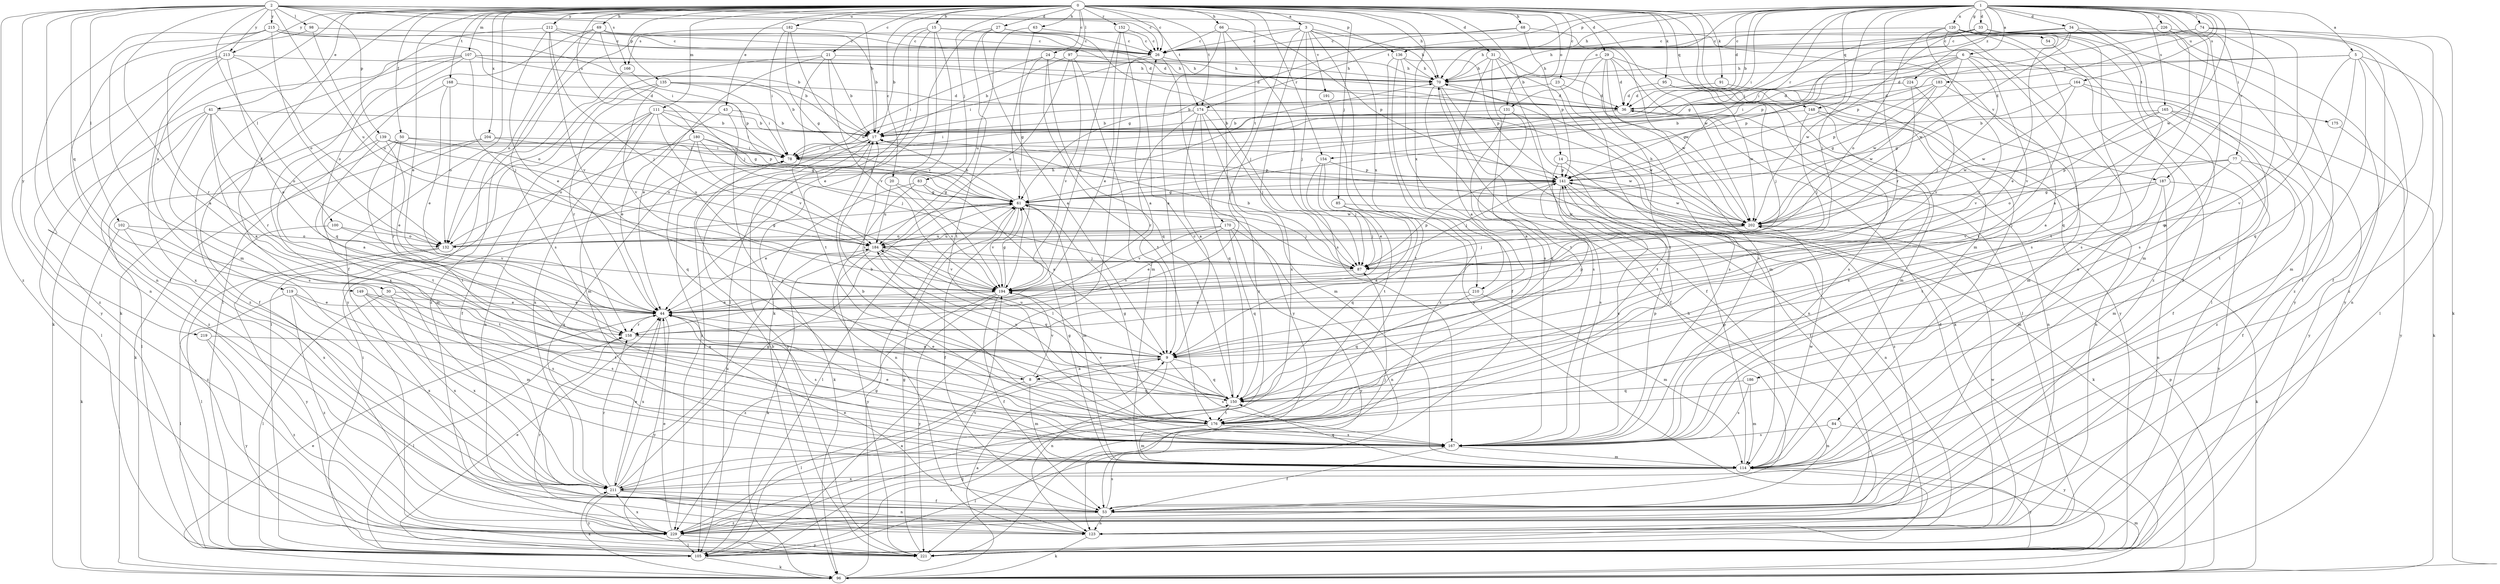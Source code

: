strict digraph  {
0;
1;
2;
3;
5;
6;
8;
9;
14;
15;
17;
20;
21;
23;
24;
26;
27;
29;
30;
31;
33;
34;
36;
41;
43;
44;
50;
53;
54;
61;
63;
66;
68;
69;
70;
74;
77;
78;
83;
84;
85;
87;
91;
95;
96;
97;
98;
100;
102;
105;
107;
111;
114;
119;
120;
123;
131;
132;
135;
136;
139;
141;
148;
149;
150;
152;
154;
158;
164;
165;
166;
167;
168;
170;
174;
175;
176;
180;
182;
183;
184;
186;
187;
191;
194;
202;
204;
210;
211;
212;
213;
215;
219;
221;
224;
226;
229;
0 -> 3  [label=a];
0 -> 14  [label=b];
0 -> 15  [label=b];
0 -> 20  [label=c];
0 -> 21  [label=c];
0 -> 23  [label=c];
0 -> 24  [label=c];
0 -> 26  [label=c];
0 -> 27  [label=d];
0 -> 29  [label=d];
0 -> 30  [label=d];
0 -> 31  [label=d];
0 -> 41  [label=e];
0 -> 43  [label=e];
0 -> 44  [label=e];
0 -> 50  [label=f];
0 -> 53  [label=f];
0 -> 63  [label=h];
0 -> 66  [label=h];
0 -> 68  [label=h];
0 -> 69  [label=h];
0 -> 70  [label=h];
0 -> 83  [label=j];
0 -> 84  [label=j];
0 -> 85  [label=j];
0 -> 91  [label=k];
0 -> 95  [label=k];
0 -> 97  [label=l];
0 -> 107  [label=m];
0 -> 111  [label=m];
0 -> 114  [label=m];
0 -> 119  [label=n];
0 -> 131  [label=o];
0 -> 135  [label=p];
0 -> 148  [label=q];
0 -> 152  [label=r];
0 -> 154  [label=r];
0 -> 168  [label=t];
0 -> 170  [label=t];
0 -> 174  [label=t];
0 -> 180  [label=u];
0 -> 182  [label=u];
0 -> 202  [label=w];
0 -> 204  [label=x];
0 -> 210  [label=x];
0 -> 212  [label=y];
0 -> 213  [label=y];
1 -> 5  [label=a];
1 -> 6  [label=a];
1 -> 17  [label=b];
1 -> 33  [label=d];
1 -> 34  [label=d];
1 -> 36  [label=d];
1 -> 54  [label=g];
1 -> 61  [label=g];
1 -> 70  [label=h];
1 -> 74  [label=i];
1 -> 77  [label=i];
1 -> 78  [label=i];
1 -> 87  [label=j];
1 -> 120  [label=n];
1 -> 131  [label=o];
1 -> 136  [label=p];
1 -> 148  [label=q];
1 -> 154  [label=r];
1 -> 158  [label=r];
1 -> 164  [label=s];
1 -> 165  [label=s];
1 -> 174  [label=t];
1 -> 183  [label=u];
1 -> 186  [label=v];
1 -> 187  [label=v];
1 -> 202  [label=w];
1 -> 224  [label=z];
1 -> 226  [label=z];
1 -> 229  [label=z];
2 -> 8  [label=a];
2 -> 17  [label=b];
2 -> 26  [label=c];
2 -> 98  [label=l];
2 -> 100  [label=l];
2 -> 102  [label=l];
2 -> 123  [label=n];
2 -> 136  [label=p];
2 -> 139  [label=p];
2 -> 149  [label=q];
2 -> 166  [label=s];
2 -> 174  [label=t];
2 -> 184  [label=u];
2 -> 213  [label=y];
2 -> 215  [label=y];
2 -> 219  [label=y];
2 -> 229  [label=z];
3 -> 26  [label=c];
3 -> 70  [label=h];
3 -> 87  [label=j];
3 -> 158  [label=r];
3 -> 166  [label=s];
3 -> 187  [label=v];
3 -> 191  [label=v];
3 -> 210  [label=x];
3 -> 211  [label=x];
3 -> 221  [label=y];
5 -> 8  [label=a];
5 -> 36  [label=d];
5 -> 70  [label=h];
5 -> 105  [label=l];
5 -> 114  [label=m];
5 -> 123  [label=n];
5 -> 150  [label=q];
6 -> 61  [label=g];
6 -> 70  [label=h];
6 -> 78  [label=i];
6 -> 87  [label=j];
6 -> 141  [label=p];
6 -> 175  [label=t];
6 -> 194  [label=v];
6 -> 202  [label=w];
8 -> 44  [label=e];
8 -> 105  [label=l];
8 -> 114  [label=m];
8 -> 150  [label=q];
8 -> 194  [label=v];
9 -> 8  [label=a];
9 -> 123  [label=n];
9 -> 141  [label=p];
9 -> 150  [label=q];
9 -> 167  [label=s];
9 -> 184  [label=u];
14 -> 53  [label=f];
14 -> 141  [label=p];
14 -> 167  [label=s];
14 -> 229  [label=z];
15 -> 17  [label=b];
15 -> 26  [label=c];
15 -> 36  [label=d];
15 -> 96  [label=k];
15 -> 105  [label=l];
15 -> 167  [label=s];
15 -> 194  [label=v];
17 -> 78  [label=i];
17 -> 105  [label=l];
17 -> 202  [label=w];
17 -> 221  [label=y];
17 -> 229  [label=z];
20 -> 61  [label=g];
20 -> 184  [label=u];
20 -> 194  [label=v];
21 -> 17  [label=b];
21 -> 44  [label=e];
21 -> 70  [label=h];
21 -> 132  [label=o];
21 -> 176  [label=t];
21 -> 194  [label=v];
23 -> 17  [label=b];
23 -> 36  [label=d];
23 -> 167  [label=s];
24 -> 61  [label=g];
24 -> 70  [label=h];
24 -> 78  [label=i];
24 -> 150  [label=q];
24 -> 176  [label=t];
26 -> 70  [label=h];
26 -> 78  [label=i];
26 -> 105  [label=l];
26 -> 221  [label=y];
27 -> 9  [label=a];
27 -> 26  [label=c];
27 -> 44  [label=e];
27 -> 87  [label=j];
27 -> 176  [label=t];
29 -> 36  [label=d];
29 -> 70  [label=h];
29 -> 105  [label=l];
29 -> 114  [label=m];
29 -> 167  [label=s];
29 -> 176  [label=t];
29 -> 221  [label=y];
30 -> 44  [label=e];
30 -> 105  [label=l];
30 -> 167  [label=s];
30 -> 211  [label=x];
31 -> 9  [label=a];
31 -> 53  [label=f];
31 -> 70  [label=h];
31 -> 96  [label=k];
31 -> 176  [label=t];
31 -> 202  [label=w];
33 -> 26  [label=c];
33 -> 44  [label=e];
33 -> 78  [label=i];
33 -> 141  [label=p];
33 -> 167  [label=s];
33 -> 202  [label=w];
33 -> 221  [label=y];
33 -> 229  [label=z];
34 -> 26  [label=c];
34 -> 53  [label=f];
34 -> 70  [label=h];
34 -> 78  [label=i];
34 -> 150  [label=q];
34 -> 202  [label=w];
36 -> 17  [label=b];
36 -> 78  [label=i];
36 -> 123  [label=n];
41 -> 9  [label=a];
41 -> 17  [label=b];
41 -> 105  [label=l];
41 -> 132  [label=o];
41 -> 158  [label=r];
41 -> 167  [label=s];
41 -> 229  [label=z];
43 -> 17  [label=b];
43 -> 44  [label=e];
43 -> 167  [label=s];
44 -> 158  [label=r];
44 -> 167  [label=s];
44 -> 211  [label=x];
44 -> 221  [label=y];
50 -> 78  [label=i];
50 -> 105  [label=l];
50 -> 158  [label=r];
50 -> 176  [label=t];
50 -> 184  [label=u];
53 -> 44  [label=e];
53 -> 123  [label=n];
53 -> 167  [label=s];
53 -> 229  [label=z];
54 -> 105  [label=l];
61 -> 17  [label=b];
61 -> 44  [label=e];
61 -> 53  [label=f];
61 -> 87  [label=j];
61 -> 105  [label=l];
61 -> 114  [label=m];
61 -> 194  [label=v];
61 -> 202  [label=w];
63 -> 26  [label=c];
63 -> 184  [label=u];
63 -> 194  [label=v];
66 -> 9  [label=a];
66 -> 26  [label=c];
66 -> 141  [label=p];
66 -> 167  [label=s];
66 -> 229  [label=z];
68 -> 26  [label=c];
68 -> 61  [label=g];
68 -> 141  [label=p];
68 -> 202  [label=w];
69 -> 17  [label=b];
69 -> 26  [label=c];
69 -> 87  [label=j];
69 -> 105  [label=l];
69 -> 132  [label=o];
69 -> 167  [label=s];
70 -> 36  [label=d];
70 -> 53  [label=f];
70 -> 123  [label=n];
70 -> 167  [label=s];
74 -> 26  [label=c];
74 -> 70  [label=h];
74 -> 96  [label=k];
74 -> 141  [label=p];
74 -> 150  [label=q];
74 -> 229  [label=z];
77 -> 53  [label=f];
77 -> 114  [label=m];
77 -> 132  [label=o];
77 -> 141  [label=p];
77 -> 176  [label=t];
78 -> 141  [label=p];
78 -> 211  [label=x];
83 -> 9  [label=a];
83 -> 61  [label=g];
83 -> 96  [label=k];
83 -> 123  [label=n];
84 -> 114  [label=m];
84 -> 167  [label=s];
84 -> 221  [label=y];
85 -> 9  [label=a];
85 -> 87  [label=j];
85 -> 150  [label=q];
85 -> 202  [label=w];
87 -> 17  [label=b];
87 -> 141  [label=p];
87 -> 194  [label=v];
91 -> 36  [label=d];
91 -> 114  [label=m];
95 -> 36  [label=d];
95 -> 87  [label=j];
95 -> 114  [label=m];
95 -> 167  [label=s];
95 -> 202  [label=w];
96 -> 9  [label=a];
96 -> 44  [label=e];
96 -> 61  [label=g];
96 -> 114  [label=m];
96 -> 141  [label=p];
96 -> 211  [label=x];
97 -> 17  [label=b];
97 -> 70  [label=h];
97 -> 114  [label=m];
97 -> 184  [label=u];
97 -> 194  [label=v];
98 -> 26  [label=c];
98 -> 53  [label=f];
98 -> 184  [label=u];
100 -> 132  [label=o];
100 -> 194  [label=v];
100 -> 229  [label=z];
102 -> 96  [label=k];
102 -> 132  [label=o];
102 -> 176  [label=t];
102 -> 211  [label=x];
105 -> 44  [label=e];
105 -> 78  [label=i];
105 -> 96  [label=k];
105 -> 150  [label=q];
107 -> 17  [label=b];
107 -> 36  [label=d];
107 -> 70  [label=h];
107 -> 87  [label=j];
107 -> 96  [label=k];
107 -> 150  [label=q];
107 -> 211  [label=x];
107 -> 229  [label=z];
111 -> 17  [label=b];
111 -> 53  [label=f];
111 -> 61  [label=g];
111 -> 78  [label=i];
111 -> 114  [label=m];
111 -> 123  [label=n];
111 -> 194  [label=v];
111 -> 211  [label=x];
114 -> 61  [label=g];
114 -> 141  [label=p];
114 -> 150  [label=q];
114 -> 202  [label=w];
114 -> 211  [label=x];
114 -> 221  [label=y];
119 -> 44  [label=e];
119 -> 105  [label=l];
119 -> 114  [label=m];
119 -> 211  [label=x];
119 -> 229  [label=z];
120 -> 26  [label=c];
120 -> 53  [label=f];
120 -> 114  [label=m];
120 -> 132  [label=o];
120 -> 158  [label=r];
120 -> 167  [label=s];
120 -> 176  [label=t];
120 -> 211  [label=x];
120 -> 221  [label=y];
123 -> 36  [label=d];
123 -> 96  [label=k];
123 -> 194  [label=v];
123 -> 202  [label=w];
131 -> 9  [label=a];
131 -> 17  [label=b];
131 -> 150  [label=q];
131 -> 176  [label=t];
132 -> 61  [label=g];
132 -> 70  [label=h];
132 -> 105  [label=l];
132 -> 221  [label=y];
135 -> 17  [label=b];
135 -> 36  [label=d];
135 -> 78  [label=i];
135 -> 105  [label=l];
135 -> 158  [label=r];
135 -> 194  [label=v];
136 -> 53  [label=f];
136 -> 70  [label=h];
136 -> 141  [label=p];
136 -> 167  [label=s];
136 -> 229  [label=z];
139 -> 9  [label=a];
139 -> 44  [label=e];
139 -> 78  [label=i];
139 -> 141  [label=p];
139 -> 176  [label=t];
139 -> 184  [label=u];
141 -> 61  [label=g];
141 -> 87  [label=j];
141 -> 96  [label=k];
141 -> 123  [label=n];
141 -> 167  [label=s];
141 -> 202  [label=w];
148 -> 17  [label=b];
148 -> 87  [label=j];
148 -> 123  [label=n];
148 -> 167  [label=s];
149 -> 44  [label=e];
149 -> 167  [label=s];
149 -> 176  [label=t];
149 -> 211  [label=x];
150 -> 17  [label=b];
150 -> 26  [label=c];
150 -> 176  [label=t];
150 -> 184  [label=u];
152 -> 9  [label=a];
152 -> 26  [label=c];
152 -> 44  [label=e];
152 -> 194  [label=v];
154 -> 44  [label=e];
154 -> 87  [label=j];
154 -> 141  [label=p];
154 -> 176  [label=t];
158 -> 9  [label=a];
158 -> 105  [label=l];
164 -> 36  [label=d];
164 -> 61  [label=g];
164 -> 96  [label=k];
164 -> 176  [label=t];
164 -> 202  [label=w];
165 -> 17  [label=b];
165 -> 53  [label=f];
165 -> 194  [label=v];
165 -> 202  [label=w];
165 -> 221  [label=y];
165 -> 229  [label=z];
166 -> 141  [label=p];
166 -> 229  [label=z];
167 -> 17  [label=b];
167 -> 44  [label=e];
167 -> 53  [label=f];
167 -> 78  [label=i];
167 -> 105  [label=l];
167 -> 114  [label=m];
167 -> 141  [label=p];
168 -> 36  [label=d];
168 -> 44  [label=e];
168 -> 53  [label=f];
168 -> 132  [label=o];
170 -> 44  [label=e];
170 -> 123  [label=n];
170 -> 150  [label=q];
170 -> 184  [label=u];
170 -> 194  [label=v];
170 -> 221  [label=y];
174 -> 9  [label=a];
174 -> 17  [label=b];
174 -> 87  [label=j];
174 -> 114  [label=m];
174 -> 150  [label=q];
174 -> 158  [label=r];
174 -> 202  [label=w];
175 -> 221  [label=y];
176 -> 61  [label=g];
176 -> 105  [label=l];
176 -> 114  [label=m];
176 -> 167  [label=s];
176 -> 194  [label=v];
180 -> 61  [label=g];
180 -> 78  [label=i];
180 -> 87  [label=j];
180 -> 132  [label=o];
180 -> 150  [label=q];
180 -> 184  [label=u];
182 -> 26  [label=c];
182 -> 61  [label=g];
182 -> 78  [label=i];
182 -> 202  [label=w];
182 -> 221  [label=y];
183 -> 9  [label=a];
183 -> 36  [label=d];
183 -> 61  [label=g];
183 -> 141  [label=p];
183 -> 202  [label=w];
184 -> 87  [label=j];
184 -> 96  [label=k];
184 -> 150  [label=q];
184 -> 194  [label=v];
184 -> 221  [label=y];
186 -> 114  [label=m];
186 -> 150  [label=q];
186 -> 167  [label=s];
187 -> 61  [label=g];
187 -> 114  [label=m];
187 -> 123  [label=n];
187 -> 194  [label=v];
187 -> 221  [label=y];
191 -> 176  [label=t];
194 -> 44  [label=e];
194 -> 53  [label=f];
194 -> 61  [label=g];
194 -> 221  [label=y];
194 -> 229  [label=z];
202 -> 70  [label=h];
202 -> 87  [label=j];
202 -> 96  [label=k];
202 -> 132  [label=o];
202 -> 184  [label=u];
204 -> 61  [label=g];
204 -> 78  [label=i];
204 -> 96  [label=k];
204 -> 114  [label=m];
210 -> 44  [label=e];
210 -> 114  [label=m];
210 -> 150  [label=q];
211 -> 44  [label=e];
211 -> 53  [label=f];
211 -> 61  [label=g];
211 -> 87  [label=j];
211 -> 123  [label=n];
211 -> 158  [label=r];
211 -> 184  [label=u];
211 -> 221  [label=y];
212 -> 26  [label=c];
212 -> 36  [label=d];
212 -> 44  [label=e];
212 -> 87  [label=j];
212 -> 96  [label=k];
212 -> 194  [label=v];
213 -> 44  [label=e];
213 -> 70  [label=h];
213 -> 132  [label=o];
213 -> 211  [label=x];
213 -> 221  [label=y];
213 -> 229  [label=z];
215 -> 17  [label=b];
215 -> 26  [label=c];
215 -> 78  [label=i];
215 -> 114  [label=m];
215 -> 123  [label=n];
215 -> 132  [label=o];
215 -> 158  [label=r];
219 -> 9  [label=a];
219 -> 221  [label=y];
219 -> 229  [label=z];
221 -> 17  [label=b];
221 -> 61  [label=g];
224 -> 36  [label=d];
224 -> 184  [label=u];
224 -> 194  [label=v];
226 -> 9  [label=a];
226 -> 26  [label=c];
226 -> 53  [label=f];
226 -> 167  [label=s];
226 -> 176  [label=t];
229 -> 9  [label=a];
229 -> 44  [label=e];
229 -> 70  [label=h];
229 -> 105  [label=l];
229 -> 158  [label=r];
229 -> 211  [label=x];
229 -> 221  [label=y];
}

